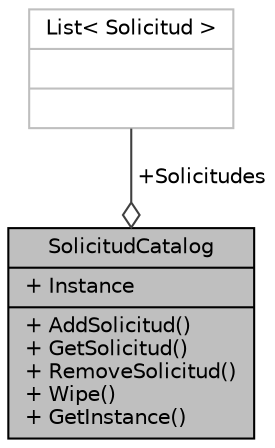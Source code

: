digraph "SolicitudCatalog"
{
 // INTERACTIVE_SVG=YES
 // LATEX_PDF_SIZE
  edge [fontname="Helvetica",fontsize="10",labelfontname="Helvetica",labelfontsize="10"];
  node [fontname="Helvetica",fontsize="10",shape=record];
  Node1 [label="{SolicitudCatalog\n|+ Instance\l|+ AddSolicitud()\l+ GetSolicitud()\l+ RemoveSolicitud()\l+ Wipe()\l+ GetInstance()\l}",height=0.2,width=0.4,color="black", fillcolor="grey75", style="filled", fontcolor="black",tooltip="Clase para para manejar el catálogo de solicitudes."];
  Node2 -> Node1 [color="grey25",fontsize="10",style="solid",label=" +Solicitudes" ,arrowhead="odiamond",fontname="Helvetica"];
  Node2 [label="{List\< Solicitud \>\n||}",height=0.2,width=0.4,color="grey75", fillcolor="white", style="filled",tooltip=" "];
}
